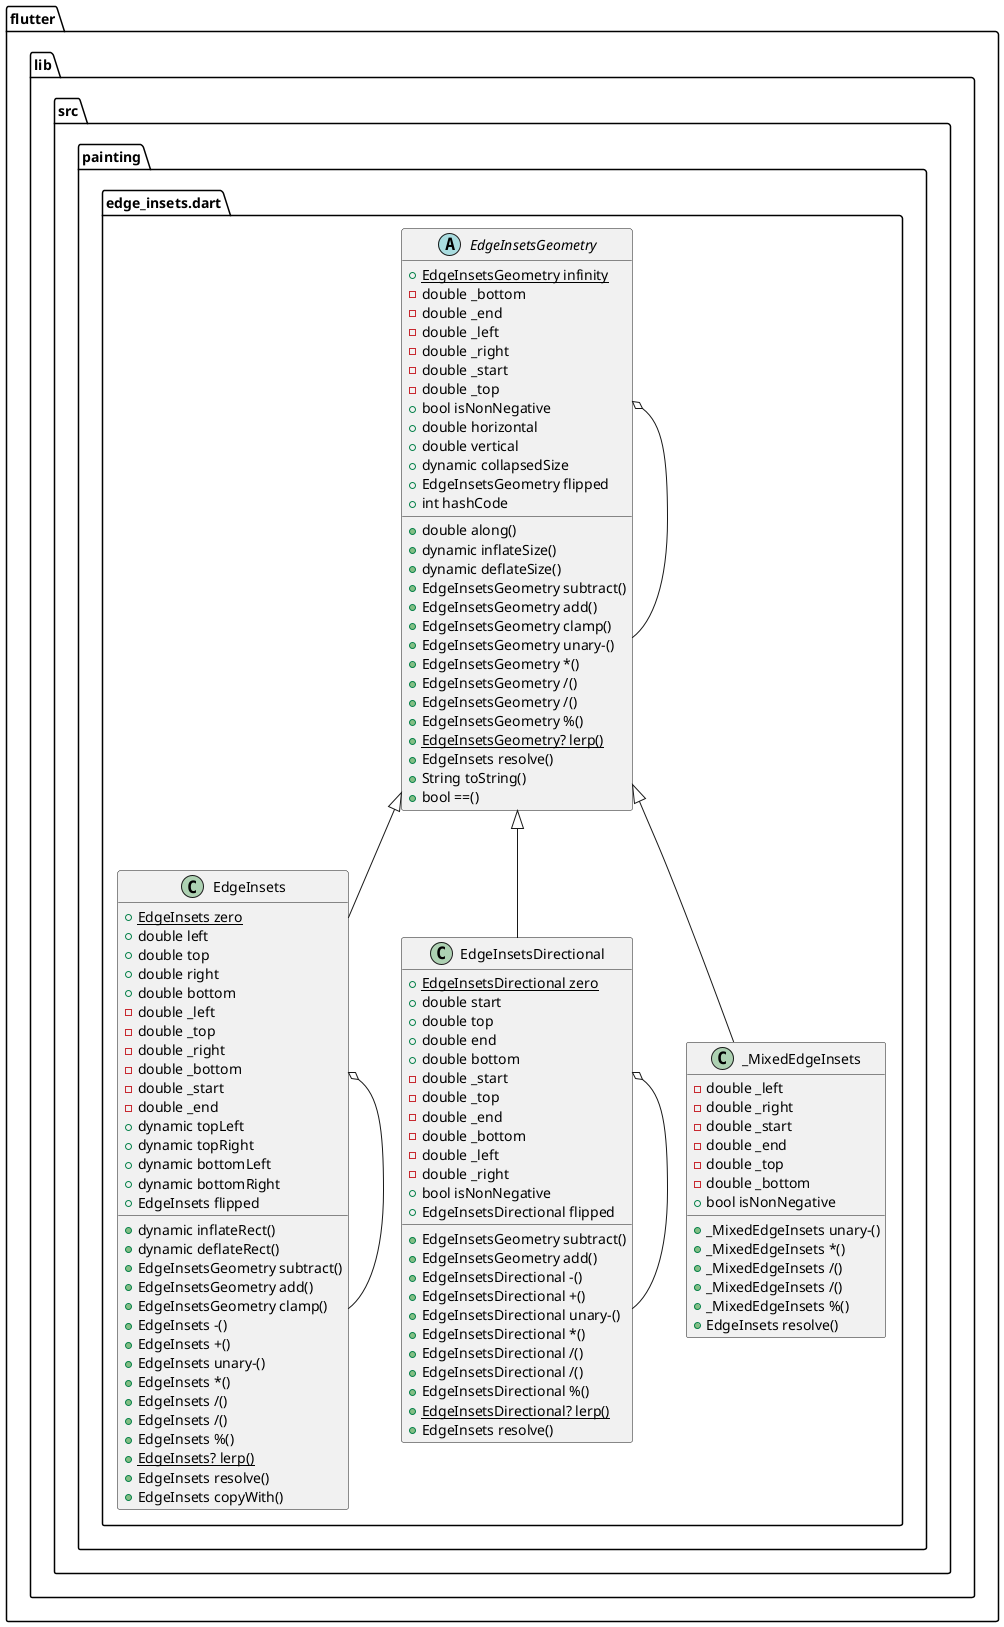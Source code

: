 @startuml
set namespaceSeparator ::

abstract class "flutter::lib::src::painting::edge_insets.dart::EdgeInsetsGeometry" {
  {static} +EdgeInsetsGeometry infinity
  -double _bottom
  -double _end
  -double _left
  -double _right
  -double _start
  -double _top
  +bool isNonNegative
  +double horizontal
  +double vertical
  +dynamic collapsedSize
  +EdgeInsetsGeometry flipped
  +int hashCode
  +double along()
  +dynamic inflateSize()
  +dynamic deflateSize()
  +EdgeInsetsGeometry subtract()
  +EdgeInsetsGeometry add()
  +EdgeInsetsGeometry clamp()
  +EdgeInsetsGeometry unary-()
  +EdgeInsetsGeometry *()
  +EdgeInsetsGeometry /()
  +EdgeInsetsGeometry ~/()
  +EdgeInsetsGeometry %()
  {static} +EdgeInsetsGeometry? lerp()
  +EdgeInsets resolve()
  +String toString()
  +bool ==()
}

"flutter::lib::src::painting::edge_insets.dart::EdgeInsetsGeometry" o-- "flutter::lib::src::painting::edge_insets.dart::EdgeInsetsGeometry"

class "flutter::lib::src::painting::edge_insets.dart::EdgeInsets" {
  {static} +EdgeInsets zero
  +double left
  +double top
  +double right
  +double bottom
  -double _left
  -double _top
  -double _right
  -double _bottom
  -double _start
  -double _end
  +dynamic topLeft
  +dynamic topRight
  +dynamic bottomLeft
  +dynamic bottomRight
  +EdgeInsets flipped
  +dynamic inflateRect()
  +dynamic deflateRect()
  +EdgeInsetsGeometry subtract()
  +EdgeInsetsGeometry add()
  +EdgeInsetsGeometry clamp()
  +EdgeInsets -()
  +EdgeInsets +()
  +EdgeInsets unary-()
  +EdgeInsets *()
  +EdgeInsets /()
  +EdgeInsets ~/()
  +EdgeInsets %()
  {static} +EdgeInsets? lerp()
  +EdgeInsets resolve()
  +EdgeInsets copyWith()
}

"flutter::lib::src::painting::edge_insets.dart::EdgeInsets" o-- "flutter::lib::src::painting::edge_insets.dart::EdgeInsets"
"flutter::lib::src::painting::edge_insets.dart::EdgeInsetsGeometry" <|-- "flutter::lib::src::painting::edge_insets.dart::EdgeInsets"

class "flutter::lib::src::painting::edge_insets.dart::EdgeInsetsDirectional" {
  {static} +EdgeInsetsDirectional zero
  +double start
  +double top
  +double end
  +double bottom
  -double _start
  -double _top
  -double _end
  -double _bottom
  -double _left
  -double _right
  +bool isNonNegative
  +EdgeInsetsDirectional flipped
  +EdgeInsetsGeometry subtract()
  +EdgeInsetsGeometry add()
  +EdgeInsetsDirectional -()
  +EdgeInsetsDirectional +()
  +EdgeInsetsDirectional unary-()
  +EdgeInsetsDirectional *()
  +EdgeInsetsDirectional /()
  +EdgeInsetsDirectional ~/()
  +EdgeInsetsDirectional %()
  {static} +EdgeInsetsDirectional? lerp()
  +EdgeInsets resolve()
}

"flutter::lib::src::painting::edge_insets.dart::EdgeInsetsDirectional" o-- "flutter::lib::src::painting::edge_insets.dart::EdgeInsetsDirectional"
"flutter::lib::src::painting::edge_insets.dart::EdgeInsetsGeometry" <|-- "flutter::lib::src::painting::edge_insets.dart::EdgeInsetsDirectional"

class "flutter::lib::src::painting::edge_insets.dart::_MixedEdgeInsets" {
  -double _left
  -double _right
  -double _start
  -double _end
  -double _top
  -double _bottom
  +bool isNonNegative
  +_MixedEdgeInsets unary-()
  +_MixedEdgeInsets *()
  +_MixedEdgeInsets /()
  +_MixedEdgeInsets ~/()
  +_MixedEdgeInsets %()
  +EdgeInsets resolve()
}

"flutter::lib::src::painting::edge_insets.dart::EdgeInsetsGeometry" <|-- "flutter::lib::src::painting::edge_insets.dart::_MixedEdgeInsets"


@enduml